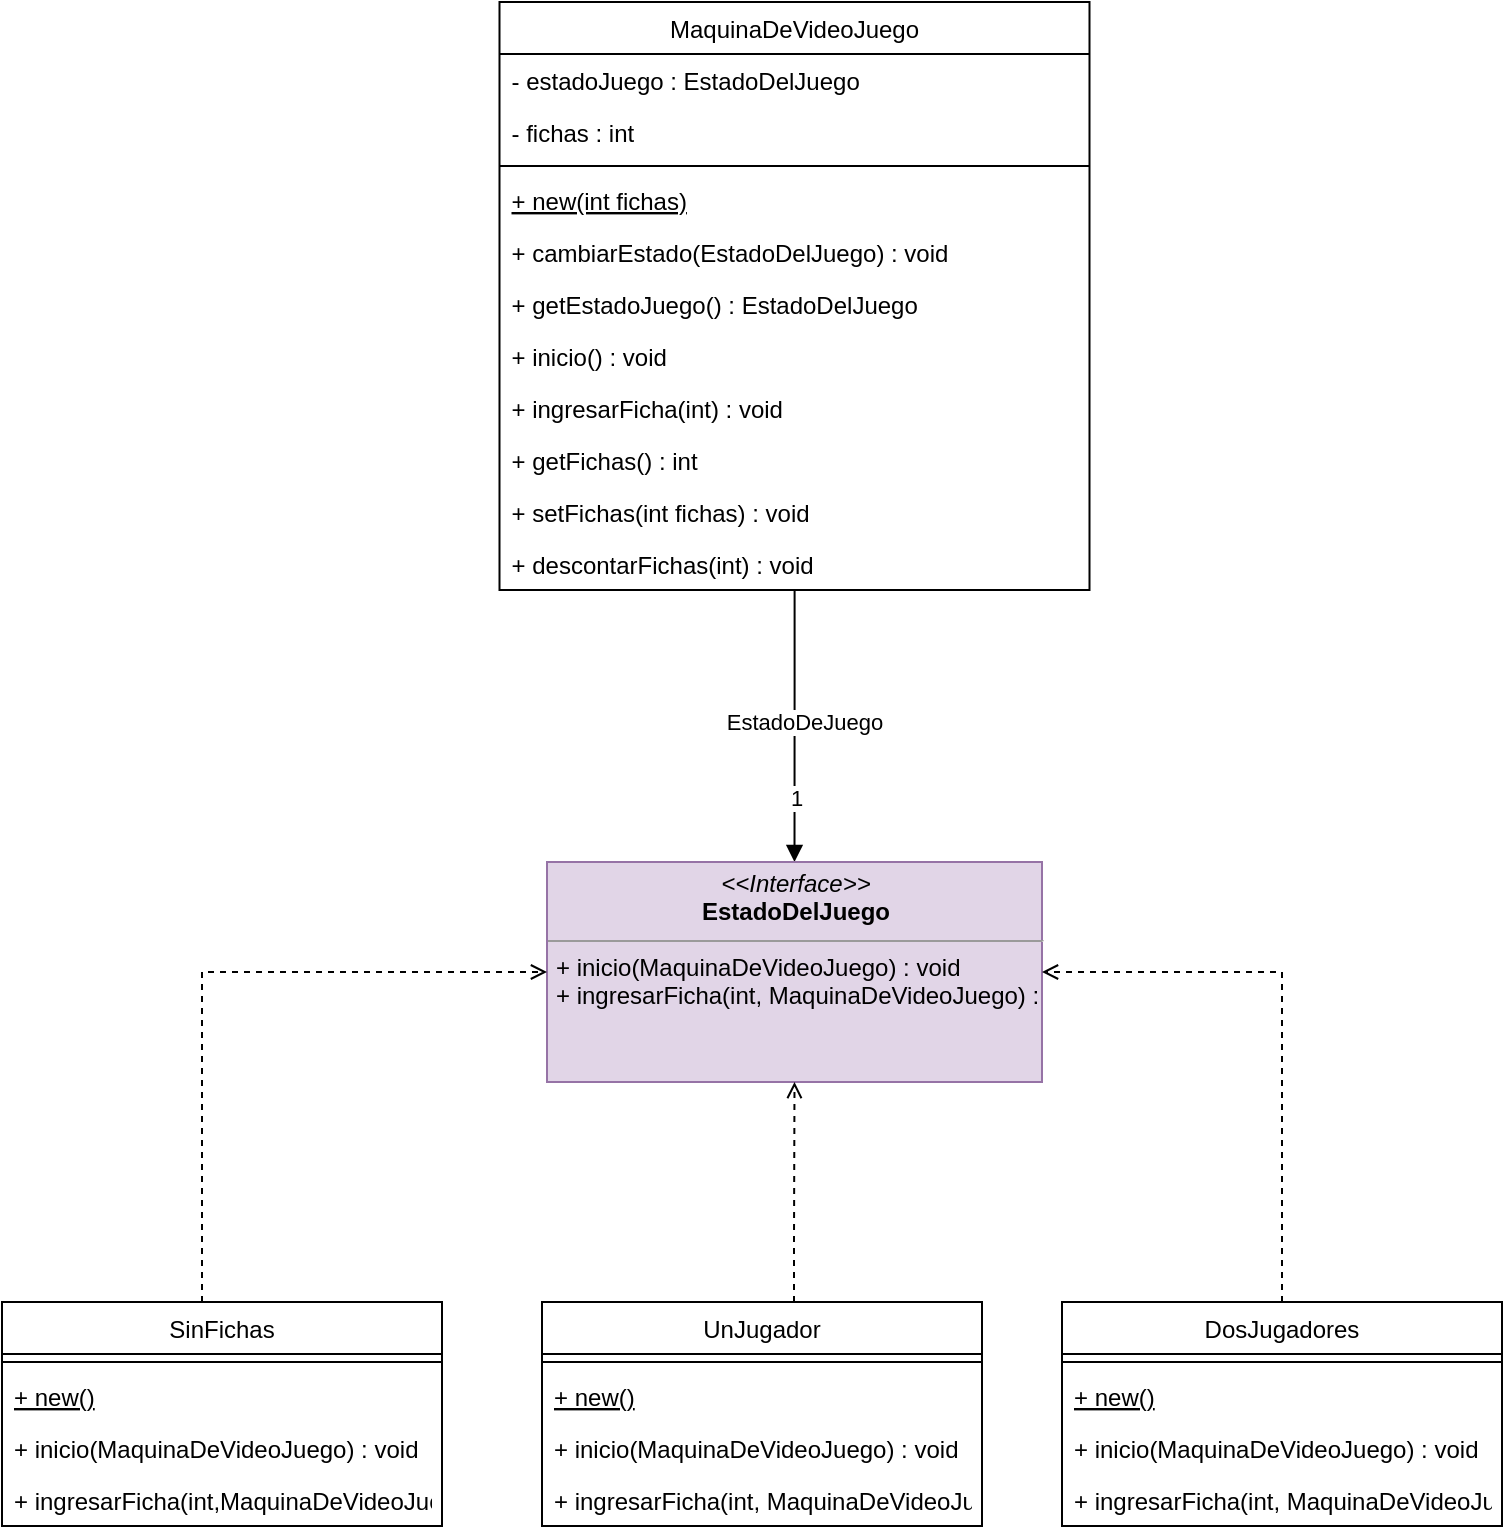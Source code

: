 <mxfile version="15.7.3" type="device"><diagram id="C5RBs43oDa-KdzZeNtuy" name="Page-1"><mxGraphModel dx="1038" dy="1716" grid="1" gridSize="10" guides="1" tooltips="1" connect="1" arrows="1" fold="1" page="1" pageScale="1" pageWidth="827" pageHeight="1169" math="0" shadow="0"><root><mxCell id="WIyWlLk6GJQsqaUBKTNV-0"/><mxCell id="WIyWlLk6GJQsqaUBKTNV-1" parent="WIyWlLk6GJQsqaUBKTNV-0"/><mxCell id="S_vtXSQIm8Ihjzy1C0WB-32" style="edgeStyle=orthogonalEdgeStyle;rounded=0;orthogonalLoop=1;jettySize=auto;html=1;endArrow=block;endFill=1;entryX=0.5;entryY=0;entryDx=0;entryDy=0;" edge="1" parent="WIyWlLk6GJQsqaUBKTNV-1" source="zkfFHV4jXpPFQw0GAbJ--0" target="S_vtXSQIm8Ihjzy1C0WB-0"><mxGeometry relative="1" as="geometry"><Array as="points"><mxPoint x="426" y="70"/><mxPoint x="426" y="70"/></Array></mxGeometry></mxCell><mxCell id="S_vtXSQIm8Ihjzy1C0WB-33" value="EstadoDeJuego" style="edgeLabel;html=1;align=center;verticalAlign=middle;resizable=0;points=[];" vertex="1" connectable="0" parent="S_vtXSQIm8Ihjzy1C0WB-32"><mxGeometry x="0.258" y="2" relative="1" as="geometry"><mxPoint x="2" y="-20" as="offset"/></mxGeometry></mxCell><mxCell id="S_vtXSQIm8Ihjzy1C0WB-34" value="1" style="edgeLabel;html=1;align=center;verticalAlign=middle;resizable=0;points=[];" vertex="1" connectable="0" parent="S_vtXSQIm8Ihjzy1C0WB-32"><mxGeometry x="0.191" relative="1" as="geometry"><mxPoint y="23" as="offset"/></mxGeometry></mxCell><mxCell id="zkfFHV4jXpPFQw0GAbJ--0" value="MaquinaDeVideoJuego" style="swimlane;fontStyle=0;align=center;verticalAlign=top;childLayout=stackLayout;horizontal=1;startSize=26;horizontalStack=0;resizeParent=1;resizeLast=0;collapsible=1;marginBottom=0;rounded=0;shadow=0;strokeWidth=1;" parent="WIyWlLk6GJQsqaUBKTNV-1" vertex="1"><mxGeometry x="278.75" y="-270" width="295" height="294" as="geometry"><mxRectangle x="230" y="140" width="160" height="26" as="alternateBounds"/></mxGeometry></mxCell><mxCell id="zkfFHV4jXpPFQw0GAbJ--1" value="- estadoJuego : EstadoDelJuego" style="text;align=left;verticalAlign=top;spacingLeft=4;spacingRight=4;overflow=hidden;rotatable=0;points=[[0,0.5],[1,0.5]];portConstraint=eastwest;" parent="zkfFHV4jXpPFQw0GAbJ--0" vertex="1"><mxGeometry y="26" width="295" height="26" as="geometry"/></mxCell><mxCell id="zkfFHV4jXpPFQw0GAbJ--3" value="- fichas : int" style="text;align=left;verticalAlign=top;spacingLeft=4;spacingRight=4;overflow=hidden;rotatable=0;points=[[0,0.5],[1,0.5]];portConstraint=eastwest;rounded=0;shadow=0;html=0;" parent="zkfFHV4jXpPFQw0GAbJ--0" vertex="1"><mxGeometry y="52" width="295" height="26" as="geometry"/></mxCell><mxCell id="zkfFHV4jXpPFQw0GAbJ--4" value="" style="line;html=1;strokeWidth=1;align=left;verticalAlign=middle;spacingTop=-1;spacingLeft=3;spacingRight=3;rotatable=0;labelPosition=right;points=[];portConstraint=eastwest;" parent="zkfFHV4jXpPFQw0GAbJ--0" vertex="1"><mxGeometry y="78" width="295" height="8" as="geometry"/></mxCell><mxCell id="S_vtXSQIm8Ihjzy1C0WB-45" value="+ new(int fichas)" style="text;align=left;verticalAlign=top;spacingLeft=4;spacingRight=4;overflow=hidden;rotatable=0;points=[[0,0.5],[1,0.5]];portConstraint=eastwest;fontStyle=4" vertex="1" parent="zkfFHV4jXpPFQw0GAbJ--0"><mxGeometry y="86" width="295" height="26" as="geometry"/></mxCell><mxCell id="zkfFHV4jXpPFQw0GAbJ--5" value="+ cambiarEstado(EstadoDelJuego) : void" style="text;align=left;verticalAlign=top;spacingLeft=4;spacingRight=4;overflow=hidden;rotatable=0;points=[[0,0.5],[1,0.5]];portConstraint=eastwest;" parent="zkfFHV4jXpPFQw0GAbJ--0" vertex="1"><mxGeometry y="112" width="295" height="26" as="geometry"/></mxCell><mxCell id="S_vtXSQIm8Ihjzy1C0WB-1" value="+ getEstadoJuego() : EstadoDelJuego" style="text;align=left;verticalAlign=top;spacingLeft=4;spacingRight=4;overflow=hidden;rotatable=0;points=[[0,0.5],[1,0.5]];portConstraint=eastwest;" vertex="1" parent="zkfFHV4jXpPFQw0GAbJ--0"><mxGeometry y="138" width="295" height="26" as="geometry"/></mxCell><mxCell id="S_vtXSQIm8Ihjzy1C0WB-3" value="+ inicio() : void" style="text;align=left;verticalAlign=top;spacingLeft=4;spacingRight=4;overflow=hidden;rotatable=0;points=[[0,0.5],[1,0.5]];portConstraint=eastwest;" vertex="1" parent="zkfFHV4jXpPFQw0GAbJ--0"><mxGeometry y="164" width="295" height="26" as="geometry"/></mxCell><mxCell id="S_vtXSQIm8Ihjzy1C0WB-2" value="+ ingresarFicha(int) : void" style="text;align=left;verticalAlign=top;spacingLeft=4;spacingRight=4;overflow=hidden;rotatable=0;points=[[0,0.5],[1,0.5]];portConstraint=eastwest;" vertex="1" parent="zkfFHV4jXpPFQw0GAbJ--0"><mxGeometry y="190" width="295" height="26" as="geometry"/></mxCell><mxCell id="S_vtXSQIm8Ihjzy1C0WB-43" value="+ getFichas() : int" style="text;align=left;verticalAlign=top;spacingLeft=4;spacingRight=4;overflow=hidden;rotatable=0;points=[[0,0.5],[1,0.5]];portConstraint=eastwest;" vertex="1" parent="zkfFHV4jXpPFQw0GAbJ--0"><mxGeometry y="216" width="295" height="26" as="geometry"/></mxCell><mxCell id="S_vtXSQIm8Ihjzy1C0WB-44" value="+ setFichas(int fichas) : void" style="text;align=left;verticalAlign=top;spacingLeft=4;spacingRight=4;overflow=hidden;rotatable=0;points=[[0,0.5],[1,0.5]];portConstraint=eastwest;" vertex="1" parent="zkfFHV4jXpPFQw0GAbJ--0"><mxGeometry y="242" width="295" height="26" as="geometry"/></mxCell><mxCell id="S_vtXSQIm8Ihjzy1C0WB-42" value="+ descontarFichas(int) : void" style="text;align=left;verticalAlign=top;spacingLeft=4;spacingRight=4;overflow=hidden;rotatable=0;points=[[0,0.5],[1,0.5]];portConstraint=eastwest;" vertex="1" parent="zkfFHV4jXpPFQw0GAbJ--0"><mxGeometry y="268" width="295" height="26" as="geometry"/></mxCell><mxCell id="S_vtXSQIm8Ihjzy1C0WB-0" value="&lt;p style=&quot;margin: 0px ; margin-top: 4px ; text-align: center&quot;&gt;&lt;i&gt;&amp;lt;&amp;lt;Interface&amp;gt;&amp;gt;&lt;/i&gt;&lt;br&gt;&lt;b&gt;EstadoDelJuego&lt;/b&gt;&lt;/p&gt;&lt;hr size=&quot;1&quot;&gt;&lt;p style=&quot;margin: 0px ; margin-left: 4px&quot;&gt;+ inicio(MaquinaDeVideoJuego) : void&lt;br&gt;+ ingresarFicha(int, MaquinaDeVideoJuego) : void&lt;/p&gt;" style="verticalAlign=top;align=left;overflow=fill;fontSize=12;fontFamily=Helvetica;html=1;fillColor=#e1d5e7;strokeColor=#9673a6;" vertex="1" parent="WIyWlLk6GJQsqaUBKTNV-1"><mxGeometry x="302.5" y="160" width="247.5" height="110" as="geometry"/></mxCell><mxCell id="S_vtXSQIm8Ihjzy1C0WB-29" style="edgeStyle=orthogonalEdgeStyle;rounded=0;orthogonalLoop=1;jettySize=auto;html=1;entryX=0;entryY=0.5;entryDx=0;entryDy=0;dashed=1;endArrow=open;endFill=0;" edge="1" parent="WIyWlLk6GJQsqaUBKTNV-1" source="S_vtXSQIm8Ihjzy1C0WB-5" target="S_vtXSQIm8Ihjzy1C0WB-0"><mxGeometry relative="1" as="geometry"><Array as="points"><mxPoint x="130" y="215"/></Array></mxGeometry></mxCell><mxCell id="S_vtXSQIm8Ihjzy1C0WB-5" value="SinFichas" style="swimlane;fontStyle=0;align=center;verticalAlign=top;childLayout=stackLayout;horizontal=1;startSize=26;horizontalStack=0;resizeParent=1;resizeLast=0;collapsible=1;marginBottom=0;rounded=0;shadow=0;strokeWidth=1;" vertex="1" parent="WIyWlLk6GJQsqaUBKTNV-1"><mxGeometry x="30" y="380" width="220" height="112" as="geometry"><mxRectangle x="230" y="140" width="160" height="26" as="alternateBounds"/></mxGeometry></mxCell><mxCell id="S_vtXSQIm8Ihjzy1C0WB-8" value="" style="line;html=1;strokeWidth=1;align=left;verticalAlign=middle;spacingTop=-1;spacingLeft=3;spacingRight=3;rotatable=0;labelPosition=right;points=[];portConstraint=eastwest;" vertex="1" parent="S_vtXSQIm8Ihjzy1C0WB-5"><mxGeometry y="26" width="220" height="8" as="geometry"/></mxCell><mxCell id="S_vtXSQIm8Ihjzy1C0WB-46" value="+ new()" style="text;align=left;verticalAlign=top;spacingLeft=4;spacingRight=4;overflow=hidden;rotatable=0;points=[[0,0.5],[1,0.5]];portConstraint=eastwest;fontStyle=4" vertex="1" parent="S_vtXSQIm8Ihjzy1C0WB-5"><mxGeometry y="34" width="220" height="26" as="geometry"/></mxCell><mxCell id="S_vtXSQIm8Ihjzy1C0WB-35" value="+ inicio(MaquinaDeVideoJuego) : void" style="text;align=left;verticalAlign=top;spacingLeft=4;spacingRight=4;overflow=hidden;rotatable=0;points=[[0,0.5],[1,0.5]];portConstraint=eastwest;" vertex="1" parent="S_vtXSQIm8Ihjzy1C0WB-5"><mxGeometry y="60" width="220" height="26" as="geometry"/></mxCell><mxCell id="S_vtXSQIm8Ihjzy1C0WB-36" value="+ ingresarFicha(int,MaquinaDeVideoJuego) : void" style="text;align=left;verticalAlign=top;spacingLeft=4;spacingRight=4;overflow=hidden;rotatable=0;points=[[0,0.5],[1,0.5]];portConstraint=eastwest;" vertex="1" parent="S_vtXSQIm8Ihjzy1C0WB-5"><mxGeometry y="86" width="220" height="26" as="geometry"/></mxCell><mxCell id="S_vtXSQIm8Ihjzy1C0WB-31" style="edgeStyle=orthogonalEdgeStyle;rounded=0;orthogonalLoop=1;jettySize=auto;html=1;entryX=0.5;entryY=1;entryDx=0;entryDy=0;endArrow=open;endFill=0;dashed=1;" edge="1" parent="WIyWlLk6GJQsqaUBKTNV-1" source="S_vtXSQIm8Ihjzy1C0WB-13" target="S_vtXSQIm8Ihjzy1C0WB-0"><mxGeometry relative="1" as="geometry"><Array as="points"><mxPoint x="426" y="350"/><mxPoint x="426" y="350"/></Array></mxGeometry></mxCell><mxCell id="S_vtXSQIm8Ihjzy1C0WB-13" value="UnJugador" style="swimlane;fontStyle=0;align=center;verticalAlign=top;childLayout=stackLayout;horizontal=1;startSize=26;horizontalStack=0;resizeParent=1;resizeLast=0;collapsible=1;marginBottom=0;rounded=0;shadow=0;strokeWidth=1;" vertex="1" parent="WIyWlLk6GJQsqaUBKTNV-1"><mxGeometry x="300" y="380" width="220" height="112" as="geometry"><mxRectangle x="230" y="140" width="160" height="26" as="alternateBounds"/></mxGeometry></mxCell><mxCell id="S_vtXSQIm8Ihjzy1C0WB-16" value="" style="line;html=1;strokeWidth=1;align=left;verticalAlign=middle;spacingTop=-1;spacingLeft=3;spacingRight=3;rotatable=0;labelPosition=right;points=[];portConstraint=eastwest;" vertex="1" parent="S_vtXSQIm8Ihjzy1C0WB-13"><mxGeometry y="26" width="220" height="8" as="geometry"/></mxCell><mxCell id="S_vtXSQIm8Ihjzy1C0WB-52" value="+ new()" style="text;align=left;verticalAlign=top;spacingLeft=4;spacingRight=4;overflow=hidden;rotatable=0;points=[[0,0.5],[1,0.5]];portConstraint=eastwest;fontStyle=4" vertex="1" parent="S_vtXSQIm8Ihjzy1C0WB-13"><mxGeometry y="34" width="220" height="26" as="geometry"/></mxCell><mxCell id="S_vtXSQIm8Ihjzy1C0WB-37" value="+ inicio(MaquinaDeVideoJuego) : void" style="text;align=left;verticalAlign=top;spacingLeft=4;spacingRight=4;overflow=hidden;rotatable=0;points=[[0,0.5],[1,0.5]];portConstraint=eastwest;" vertex="1" parent="S_vtXSQIm8Ihjzy1C0WB-13"><mxGeometry y="60" width="220" height="26" as="geometry"/></mxCell><mxCell id="S_vtXSQIm8Ihjzy1C0WB-38" value="+ ingresarFicha(int, MaquinaDeVideoJuego) : void" style="text;align=left;verticalAlign=top;spacingLeft=4;spacingRight=4;overflow=hidden;rotatable=0;points=[[0,0.5],[1,0.5]];portConstraint=eastwest;" vertex="1" parent="S_vtXSQIm8Ihjzy1C0WB-13"><mxGeometry y="86" width="220" height="26" as="geometry"/></mxCell><mxCell id="S_vtXSQIm8Ihjzy1C0WB-30" style="edgeStyle=orthogonalEdgeStyle;rounded=0;orthogonalLoop=1;jettySize=auto;html=1;entryX=1;entryY=0.5;entryDx=0;entryDy=0;endArrow=open;endFill=0;dashed=1;" edge="1" parent="WIyWlLk6GJQsqaUBKTNV-1" source="S_vtXSQIm8Ihjzy1C0WB-21" target="S_vtXSQIm8Ihjzy1C0WB-0"><mxGeometry relative="1" as="geometry"><Array as="points"><mxPoint x="670" y="215"/></Array></mxGeometry></mxCell><mxCell id="S_vtXSQIm8Ihjzy1C0WB-21" value="DosJugadores" style="swimlane;fontStyle=0;align=center;verticalAlign=top;childLayout=stackLayout;horizontal=1;startSize=26;horizontalStack=0;resizeParent=1;resizeLast=0;collapsible=1;marginBottom=0;rounded=0;shadow=0;strokeWidth=1;" vertex="1" parent="WIyWlLk6GJQsqaUBKTNV-1"><mxGeometry x="560" y="380" width="220" height="112" as="geometry"><mxRectangle x="230" y="140" width="160" height="26" as="alternateBounds"/></mxGeometry></mxCell><mxCell id="S_vtXSQIm8Ihjzy1C0WB-24" value="" style="line;html=1;strokeWidth=1;align=left;verticalAlign=middle;spacingTop=-1;spacingLeft=3;spacingRight=3;rotatable=0;labelPosition=right;points=[];portConstraint=eastwest;" vertex="1" parent="S_vtXSQIm8Ihjzy1C0WB-21"><mxGeometry y="26" width="220" height="8" as="geometry"/></mxCell><mxCell id="S_vtXSQIm8Ihjzy1C0WB-53" value="+ new()" style="text;align=left;verticalAlign=top;spacingLeft=4;spacingRight=4;overflow=hidden;rotatable=0;points=[[0,0.5],[1,0.5]];portConstraint=eastwest;fontStyle=4" vertex="1" parent="S_vtXSQIm8Ihjzy1C0WB-21"><mxGeometry y="34" width="220" height="26" as="geometry"/></mxCell><mxCell id="S_vtXSQIm8Ihjzy1C0WB-39" value="+ inicio(MaquinaDeVideoJuego) : void" style="text;align=left;verticalAlign=top;spacingLeft=4;spacingRight=4;overflow=hidden;rotatable=0;points=[[0,0.5],[1,0.5]];portConstraint=eastwest;" vertex="1" parent="S_vtXSQIm8Ihjzy1C0WB-21"><mxGeometry y="60" width="220" height="26" as="geometry"/></mxCell><mxCell id="S_vtXSQIm8Ihjzy1C0WB-40" value="+ ingresarFicha(int, MaquinaDeVideoJuego) : void" style="text;align=left;verticalAlign=top;spacingLeft=4;spacingRight=4;overflow=hidden;rotatable=0;points=[[0,0.5],[1,0.5]];portConstraint=eastwest;" vertex="1" parent="S_vtXSQIm8Ihjzy1C0WB-21"><mxGeometry y="86" width="220" height="26" as="geometry"/></mxCell></root></mxGraphModel></diagram></mxfile>